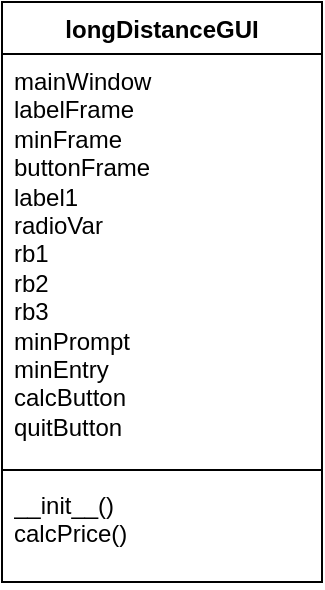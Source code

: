 <mxfile version="22.1.3" type="device">
  <diagram name="Page-1" id="APt-hT_LihUbMdc_tz-h">
    <mxGraphModel dx="281" dy="565" grid="1" gridSize="10" guides="1" tooltips="1" connect="1" arrows="1" fold="1" page="1" pageScale="1" pageWidth="850" pageHeight="1100" math="0" shadow="0">
      <root>
        <mxCell id="0" />
        <mxCell id="1" parent="0" />
        <mxCell id="a-1cp_cyrWSHH50oJp6S-1" value="longDistanceGUI" style="swimlane;fontStyle=1;align=center;verticalAlign=top;childLayout=stackLayout;horizontal=1;startSize=26;horizontalStack=0;resizeParent=1;resizeParentMax=0;resizeLast=0;collapsible=1;marginBottom=0;whiteSpace=wrap;html=1;" vertex="1" parent="1">
          <mxGeometry x="340" y="250" width="160" height="290" as="geometry" />
        </mxCell>
        <mxCell id="a-1cp_cyrWSHH50oJp6S-2" value="mainWindow&lt;br&gt;labelFrame&lt;br&gt;minFrame&lt;br&gt;buttonFrame&lt;br&gt;label1&lt;br&gt;radioVar&lt;br&gt;rb1&lt;br&gt;rb2&lt;br&gt;rb3&lt;br&gt;minPrompt&lt;br&gt;minEntry&lt;br&gt;calcButton&lt;br&gt;quitButton" style="text;strokeColor=none;fillColor=none;align=left;verticalAlign=top;spacingLeft=4;spacingRight=4;overflow=hidden;rotatable=0;points=[[0,0.5],[1,0.5]];portConstraint=eastwest;whiteSpace=wrap;html=1;" vertex="1" parent="a-1cp_cyrWSHH50oJp6S-1">
          <mxGeometry y="26" width="160" height="204" as="geometry" />
        </mxCell>
        <mxCell id="a-1cp_cyrWSHH50oJp6S-3" value="" style="line;strokeWidth=1;fillColor=none;align=left;verticalAlign=middle;spacingTop=-1;spacingLeft=3;spacingRight=3;rotatable=0;labelPosition=right;points=[];portConstraint=eastwest;strokeColor=inherit;" vertex="1" parent="a-1cp_cyrWSHH50oJp6S-1">
          <mxGeometry y="230" width="160" height="8" as="geometry" />
        </mxCell>
        <mxCell id="a-1cp_cyrWSHH50oJp6S-4" value="__init__()&lt;br&gt;calcPrice()" style="text;strokeColor=none;fillColor=none;align=left;verticalAlign=top;spacingLeft=4;spacingRight=4;overflow=hidden;rotatable=0;points=[[0,0.5],[1,0.5]];portConstraint=eastwest;whiteSpace=wrap;html=1;" vertex="1" parent="a-1cp_cyrWSHH50oJp6S-1">
          <mxGeometry y="238" width="160" height="52" as="geometry" />
        </mxCell>
      </root>
    </mxGraphModel>
  </diagram>
</mxfile>
